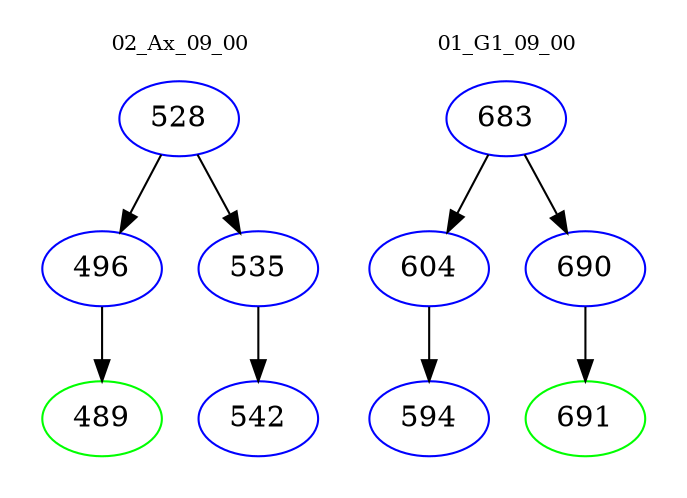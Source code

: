 digraph{
subgraph cluster_0 {
color = white
label = "02_Ax_09_00";
fontsize=10;
T0_528 [label="528", color="blue"]
T0_528 -> T0_496 [color="black"]
T0_496 [label="496", color="blue"]
T0_496 -> T0_489 [color="black"]
T0_489 [label="489", color="green"]
T0_528 -> T0_535 [color="black"]
T0_535 [label="535", color="blue"]
T0_535 -> T0_542 [color="black"]
T0_542 [label="542", color="blue"]
}
subgraph cluster_1 {
color = white
label = "01_G1_09_00";
fontsize=10;
T1_683 [label="683", color="blue"]
T1_683 -> T1_604 [color="black"]
T1_604 [label="604", color="blue"]
T1_604 -> T1_594 [color="black"]
T1_594 [label="594", color="blue"]
T1_683 -> T1_690 [color="black"]
T1_690 [label="690", color="blue"]
T1_690 -> T1_691 [color="black"]
T1_691 [label="691", color="green"]
}
}
